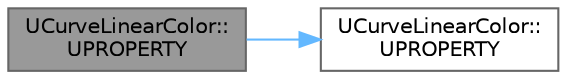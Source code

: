 digraph "UCurveLinearColor::UPROPERTY"
{
 // INTERACTIVE_SVG=YES
 // LATEX_PDF_SIZE
  bgcolor="transparent";
  edge [fontname=Helvetica,fontsize=10,labelfontname=Helvetica,labelfontsize=10];
  node [fontname=Helvetica,fontsize=10,shape=box,height=0.2,width=0.4];
  rankdir="LR";
  Node1 [id="Node000001",label="UCurveLinearColor::\lUPROPERTY",height=0.2,width=0.4,color="gray40", fillcolor="grey60", style="filled", fontcolor="black",tooltip=" "];
  Node1 -> Node2 [id="edge1_Node000001_Node000002",color="steelblue1",style="solid",tooltip=" "];
  Node2 [id="Node000002",label="UCurveLinearColor::\lUPROPERTY",height=0.2,width=0.4,color="grey40", fillcolor="white", style="filled",URL="$d9/d7a/classUCurveLinearColor.html#ac7f2b12105ab71291234200dbe7ea426",tooltip=" "];
}
